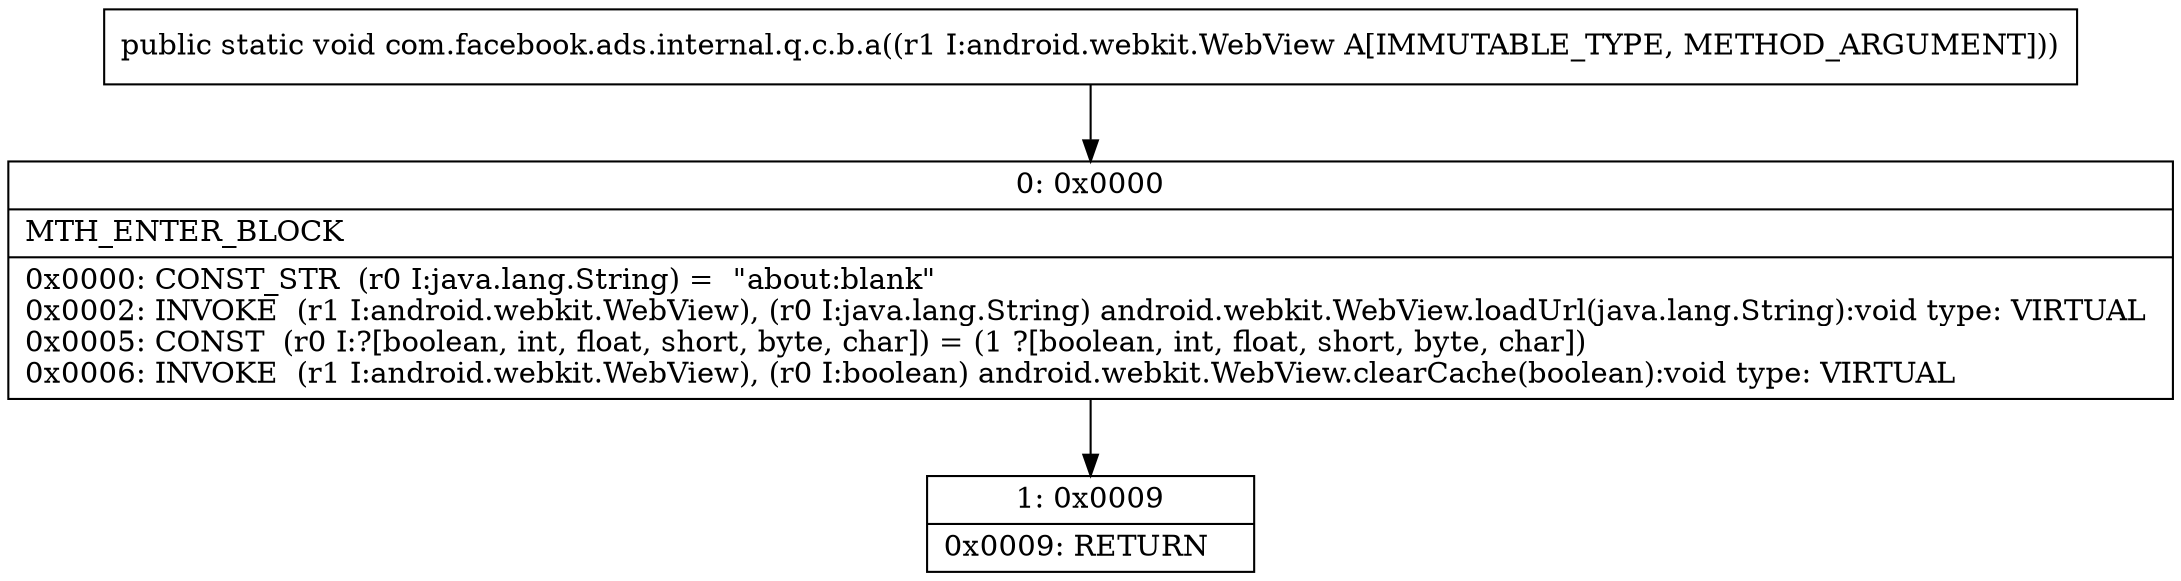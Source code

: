 digraph "CFG forcom.facebook.ads.internal.q.c.b.a(Landroid\/webkit\/WebView;)V" {
Node_0 [shape=record,label="{0\:\ 0x0000|MTH_ENTER_BLOCK\l|0x0000: CONST_STR  (r0 I:java.lang.String) =  \"about:blank\" \l0x0002: INVOKE  (r1 I:android.webkit.WebView), (r0 I:java.lang.String) android.webkit.WebView.loadUrl(java.lang.String):void type: VIRTUAL \l0x0005: CONST  (r0 I:?[boolean, int, float, short, byte, char]) = (1 ?[boolean, int, float, short, byte, char]) \l0x0006: INVOKE  (r1 I:android.webkit.WebView), (r0 I:boolean) android.webkit.WebView.clearCache(boolean):void type: VIRTUAL \l}"];
Node_1 [shape=record,label="{1\:\ 0x0009|0x0009: RETURN   \l}"];
MethodNode[shape=record,label="{public static void com.facebook.ads.internal.q.c.b.a((r1 I:android.webkit.WebView A[IMMUTABLE_TYPE, METHOD_ARGUMENT])) }"];
MethodNode -> Node_0;
Node_0 -> Node_1;
}

